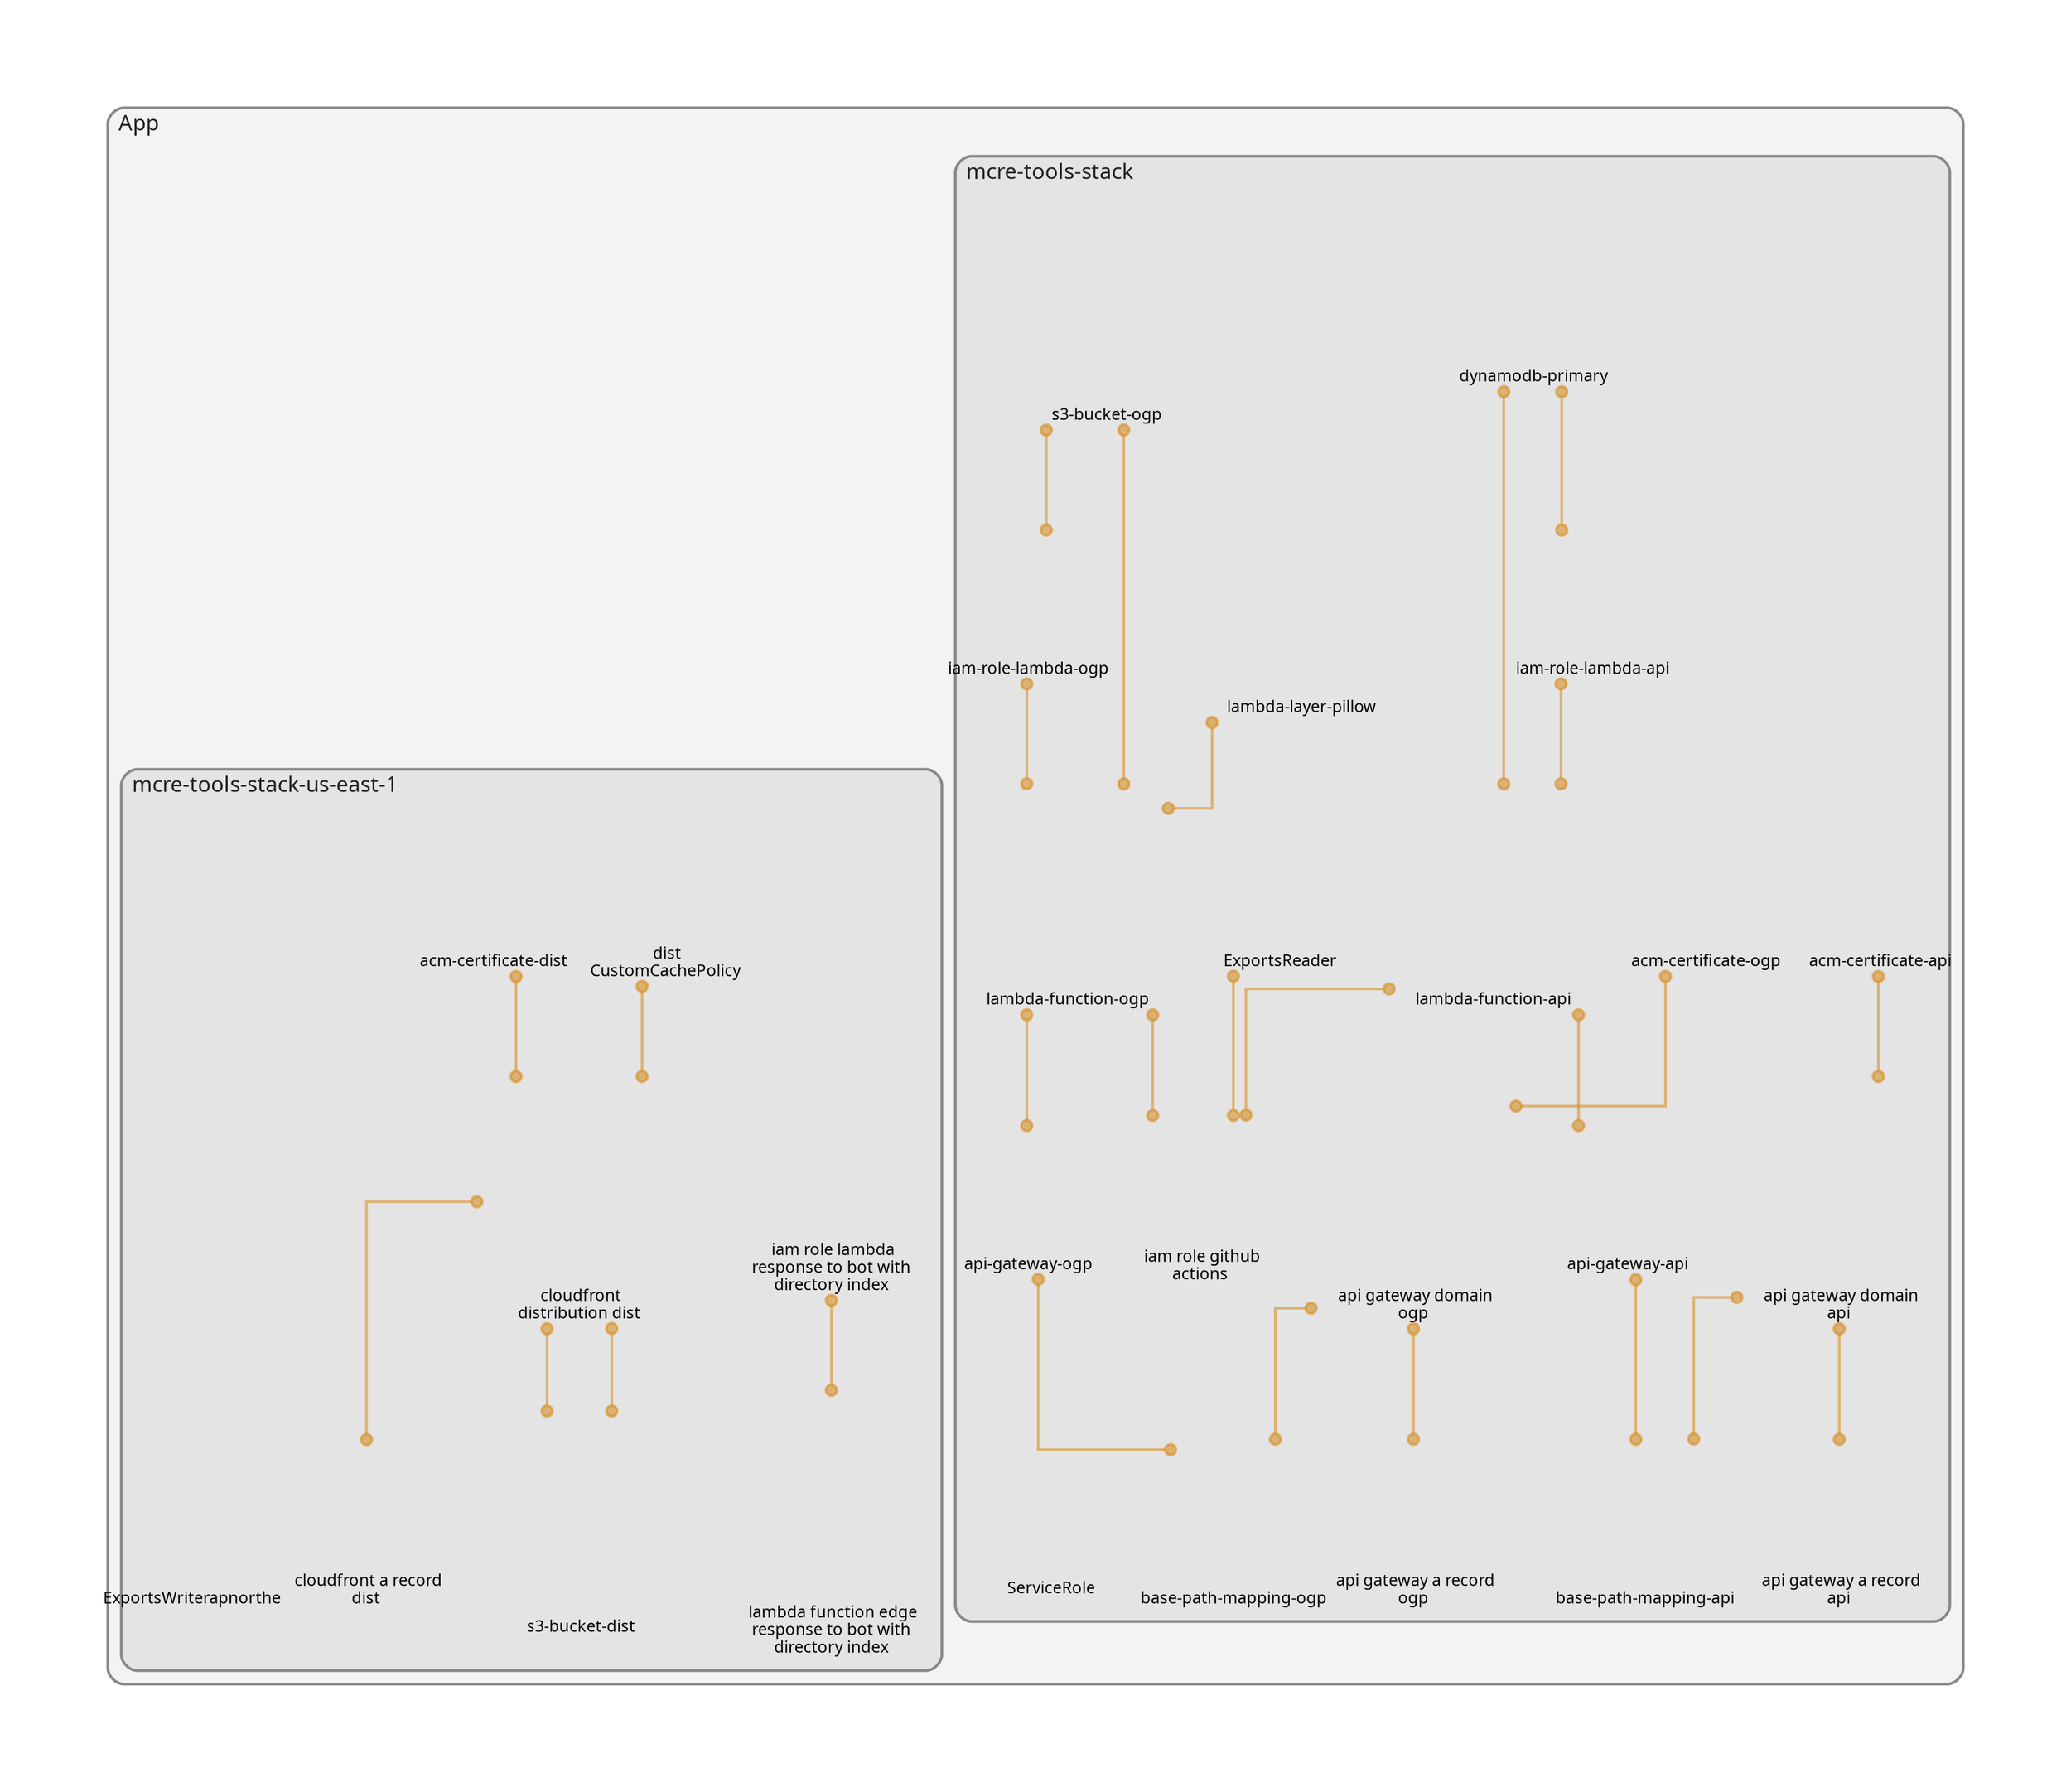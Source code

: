 digraph "Diagram" {
  splines = "ortho";
  pad = "1.0";
  nodesep = "0.60";
  ranksep = "0.75";
  fontname = "Sans-Serif";
  fontsize = "15";
  dpi = "200";
  rankdir = "BT";
  compound = "true";
  fontcolor = "#222222";
  edge [
    color = "#D5871488",
    penwidth = 2,
    arrowhead = "dot",
    arrowtail = "dot",
  ];
  node [
    shape = "box",
    style = "rounded",
    fixedsize = true,
    width = 1.7,
    height = 1.7,
    labelloc = "c",
    imagescale = true,
    fontname = "Sans-Serif",
    fontsize = 8,
    margin = 8,
  ];
  subgraph "App" {
    subgraph "cluster-SubGraph.App" {
      graph [
        label = "App",
        labelloc = "b",
        labeljust = "l",
        margin = "10",
        fontsize = "16",
        penwidth = "2",
        pencolor = "#888888",
        style = "filled,rounded",
        fillcolor = "#f3f3f3",
      ];
      subgraph "cluster-SubGraph.mcre-tools-stack" {
        graph [
          label = "mcre-tools-stack",
          labelloc = "b",
          labeljust = "l",
          margin = "10",
          fontsize = "16",
          penwidth = "2",
          pencolor = "#888888",
          style = "filled,rounded",
          fillcolor = "#e4e4e4",
        ];
        "mcre-tools-stack/dynamodb-primary" [
          label = " dynamodb-primary",
          fontsize = 12,
          image = "/Users/fujitashinya/.nodebrew/node/v20.11.0/lib/node_modules/cdk-dia/icons/aws/Service/Arch_Database/64/Arch_Amazon-DynamoDB_64@5x.png",
          imagescale = "true",
          imagepos = "tc",
          penwidth = "0",
          shape = "node",
          fixedsize = "true",
          labelloc = "b",
          width = 1.2,
          height = 1.466,
        ];
        "mcre-tools-stack/s3-bucket-ogp" [
          label = " s3-bucket-ogp",
          fontsize = 12,
          image = "/Users/fujitashinya/.nodebrew/node/v20.11.0/lib/node_modules/cdk-dia/icons/aws/Service/Arch_Storage/64/Arch_Amazon-S3-Standard_64@5x.png",
          imagescale = "true",
          imagepos = "tc",
          penwidth = "0",
          shape = "node",
          fixedsize = "true",
          labelloc = "b",
          width = 2,
          height = 2.266,
        ];
        "mcre-tools-stack/lambda-layer-pillow" [
          label = " lambda-layer-pillow",
          fontsize = 12,
          image = "/Users/fujitashinya/.nodebrew/node/v20.11.0/lib/node_modules/cdk-dia/icons/aws/Service/Arch_Compute/64/Arch_AWS-Lambda_64@5x.png",
          imagescale = "true",
          imagepos = "tc",
          penwidth = "0",
          shape = "node",
          fixedsize = "true",
          labelloc = "b",
          width = 2,
          height = 2.266,
        ];
        "mcre-tools-stack/iam-role-lambda-api" [
          label = " iam-role-lambda-api",
          fontsize = 12,
          image = "/Users/fujitashinya/.nodebrew/node/v20.11.0/lib/node_modules/cdk-dia/icons/aws/Service/Arch_Security-Identity-Compliance/64/Arch_AWS-Identity-and-Access-Management_64@5x.png",
          imagescale = "true",
          imagepos = "tc",
          penwidth = "0",
          shape = "node",
          fixedsize = "true",
          labelloc = "b",
          width = 1.2,
          height = 1.466,
        ];
        "mcre-tools-stack/lambda-function-api" [
          label = " lambda-function-api",
          fontsize = 12,
          image = "/Users/fujitashinya/.nodebrew/node/v20.11.0/lib/node_modules/cdk-dia/icons/aws/Service/Arch_Compute/64/Arch_AWS-Lambda_64@5x.png",
          imagescale = "true",
          imagepos = "tc",
          penwidth = "0",
          shape = "node",
          fixedsize = "true",
          labelloc = "b",
          width = 2,
          height = 2.266,
        ];
        "mcre-tools-stack/iam-role-lambda-ogp" [
          label = " iam-role-lambda-ogp",
          fontsize = 12,
          image = "/Users/fujitashinya/.nodebrew/node/v20.11.0/lib/node_modules/cdk-dia/icons/aws/Service/Arch_Security-Identity-Compliance/64/Arch_AWS-Identity-and-Access-Management_64@5x.png",
          imagescale = "true",
          imagepos = "tc",
          penwidth = "0",
          shape = "node",
          fixedsize = "true",
          labelloc = "b",
          width = 1.2,
          height = 1.466,
        ];
        "mcre-tools-stack/lambda-function-ogp" [
          label = " lambda-function-ogp",
          fontsize = 12,
          image = "/Users/fujitashinya/.nodebrew/node/v20.11.0/lib/node_modules/cdk-dia/icons/aws/Service/Arch_Compute/64/Arch_AWS-Lambda_64@5x.png",
          imagescale = "true",
          imagepos = "tc",
          penwidth = "0",
          shape = "node",
          fixedsize = "true",
          labelloc = "b",
          width = 2,
          height = 2.266,
        ];
        "mcre-tools-stack/acm-certificate-api" [
          label = " acm-certificate-api",
          fontsize = 12,
          image = "/Users/fujitashinya/.nodebrew/node/v20.11.0/lib/node_modules/cdk-dia/icons/aws/Service/Arch_Security-Identity-Compliance/64/Arch_AWS-Certificate-Manager_64@5x.png",
          imagescale = "true",
          imagepos = "tc",
          penwidth = "0",
          shape = "node",
          fixedsize = "true",
          labelloc = "b",
          width = 1.2,
          height = 1.466,
        ];
        "mcre-tools-stack/api-gateway-api" [
          label = " api-gateway-api",
          fontsize = 12,
          image = "/Users/fujitashinya/.nodebrew/node/v20.11.0/lib/node_modules/cdk-dia/icons/aws/Service/Arch_Networking-Content/64/Arch_Amazon-API-Gateway_64@5x.png",
          imagescale = "true",
          imagepos = "tc",
          penwidth = "0",
          shape = "node",
          fixedsize = "true",
          labelloc = "b",
          width = 1.2,
          height = 1.466,
        ];
        "mcre-tools-stack/api-gateway-domain-api" [
          label = " api gateway domain\napi",
          fontsize = 12,
          image = "/Users/fujitashinya/.nodebrew/node/v20.11.0/lib/node_modules/cdk-dia/icons/aws/Service/Arch_Storage/64/Arch_AWS-Storage-Gateway_64@5x.png",
          imagescale = "true",
          imagepos = "tc",
          penwidth = "0",
          shape = "node",
          fixedsize = "true",
          labelloc = "b",
          width = 2,
          height = 2.4819999999999998,
        ];
        "mcre-tools-stack/base-path-mapping-api" [
          label = "\nbase-path-mapping-api",
          fontsize = 12,
          image = "/Users/fujitashinya/.nodebrew/node/v20.11.0/lib/node_modules/cdk-dia/icons/aws/Service/Arch_Networking-Content/64/Arch_Amazon-API-Gateway_64@5x.png",
          imagescale = "true",
          imagepos = "tc",
          penwidth = "0",
          shape = "node",
          fixedsize = "true",
          labelloc = "b",
          width = 1.2,
          height = 1.682,
        ];
        "mcre-tools-stack/api-gateway-a-record-api" [
          label = " api gateway a record\napi",
          fontsize = 12,
          image = "/Users/fujitashinya/.nodebrew/node/v20.11.0/lib/node_modules/cdk-dia/icons/aws/Resource/Res_Networking-and-Content-Delivery/Res_48_Dark/Res_Amazon-Route-53-Hosted-Zone_48_Dark_gen.png",
          imagescale = "true",
          imagepos = "tc",
          penwidth = "0",
          shape = "node",
          fixedsize = "true",
          labelloc = "b",
          width = 1.2,
          height = 1.682,
        ];
        "mcre-tools-stack/acm-certificate-ogp" [
          label = " acm-certificate-ogp",
          fontsize = 12,
          image = "/Users/fujitashinya/.nodebrew/node/v20.11.0/lib/node_modules/cdk-dia/icons/aws/Service/Arch_Security-Identity-Compliance/64/Arch_AWS-Certificate-Manager_64@5x.png",
          imagescale = "true",
          imagepos = "tc",
          penwidth = "0",
          shape = "node",
          fixedsize = "true",
          labelloc = "b",
          width = 1.2,
          height = 1.466,
        ];
        "mcre-tools-stack/api-gateway-ogp" [
          label = " api-gateway-ogp",
          fontsize = 12,
          image = "/Users/fujitashinya/.nodebrew/node/v20.11.0/lib/node_modules/cdk-dia/icons/aws/Service/Arch_Networking-Content/64/Arch_Amazon-API-Gateway_64@5x.png",
          imagescale = "true",
          imagepos = "tc",
          penwidth = "0",
          shape = "node",
          fixedsize = "true",
          labelloc = "b",
          width = 1.2,
          height = 1.466,
        ];
        "mcre-tools-stack/api-gateway-domain-ogp" [
          label = " api gateway domain\nogp",
          fontsize = 12,
          image = "/Users/fujitashinya/.nodebrew/node/v20.11.0/lib/node_modules/cdk-dia/icons/aws/Service/Arch_Storage/64/Arch_AWS-Storage-Gateway_64@5x.png",
          imagescale = "true",
          imagepos = "tc",
          penwidth = "0",
          shape = "node",
          fixedsize = "true",
          labelloc = "b",
          width = 2,
          height = 2.4819999999999998,
        ];
        "mcre-tools-stack/base-path-mapping-ogp" [
          label = "\nbase-path-mapping-ogp",
          fontsize = 12,
          image = "/Users/fujitashinya/.nodebrew/node/v20.11.0/lib/node_modules/cdk-dia/icons/aws/Service/Arch_Networking-Content/64/Arch_Amazon-API-Gateway_64@5x.png",
          imagescale = "true",
          imagepos = "tc",
          penwidth = "0",
          shape = "node",
          fixedsize = "true",
          labelloc = "b",
          width = 1.2,
          height = 1.682,
        ];
        "mcre-tools-stack/api-gateway-a-record-ogp" [
          label = " api gateway a record\nogp",
          fontsize = 12,
          image = "/Users/fujitashinya/.nodebrew/node/v20.11.0/lib/node_modules/cdk-dia/icons/aws/Resource/Res_Networking-and-Content-Delivery/Res_48_Dark/Res_Amazon-Route-53-Hosted-Zone_48_Dark_gen.png",
          imagescale = "true",
          imagepos = "tc",
          penwidth = "0",
          shape = "node",
          fixedsize = "true",
          labelloc = "b",
          width = 1.2,
          height = 1.682,
        ];
        "mcre-tools-stack/iam-role-github-actions" [
          label = " iam role github\nactions",
          fontsize = 12,
          image = "/Users/fujitashinya/.nodebrew/node/v20.11.0/lib/node_modules/cdk-dia/icons/aws/Service/Arch_Security-Identity-Compliance/64/Arch_AWS-Identity-and-Access-Management_64@5x.png",
          imagescale = "true",
          imagepos = "tc",
          penwidth = "0",
          shape = "node",
          fixedsize = "true",
          labelloc = "b",
          width = 1.2,
          height = 1.682,
        ];
        "mcre-tools-stack/ExportsReader" [
          label = " ExportsReader",
          fontsize = 12,
          image = "/Users/fujitashinya/.nodebrew/node/v20.11.0/lib/node_modules/cdk-dia/icons/aws/Service/Arch_Management-Governance/64/Arch_AWS-CloudFormation_64@5x.png",
          imagescale = "true",
          imagepos = "tc",
          penwidth = "0",
          shape = "node",
          fixedsize = "true",
          labelloc = "b",
          width = 1.2,
          height = 1.466,
        ];
        "mcre-tools-stack/LogRetentionaae0aa3c5b4d4f87b02d85b201efdd8a/ServiceRole" [
          label = " ServiceRole",
          fontsize = 12,
          image = "/Users/fujitashinya/.nodebrew/node/v20.11.0/lib/node_modules/cdk-dia/icons/aws/Service/Arch_Security-Identity-Compliance/64/Arch_AWS-Identity-and-Access-Management_64@5x.png",
          imagescale = "true",
          imagepos = "tc",
          penwidth = "0",
          shape = "node",
          fixedsize = "true",
          labelloc = "b",
          width = 1.2,
          height = 1.466,
        ];
      }
      subgraph "cluster-SubGraph.mcre-tools-stack-us-east-1" {
        graph [
          label = "mcre-tools-stack-us-east-1",
          labelloc = "b",
          labeljust = "l",
          margin = "10",
          fontsize = "16",
          penwidth = "2",
          pencolor = "#888888",
          style = "filled,rounded",
          fillcolor = "#e4e4e4",
        ];
        "mcre-tools-stack-us-east-1/s3-bucket-dist" [
          label = " s3-bucket-dist",
          fontsize = 12,
          image = "/Users/fujitashinya/.nodebrew/node/v20.11.0/lib/node_modules/cdk-dia/icons/aws/Service/Arch_Storage/64/Arch_Amazon-S3-Standard_64@5x.png",
          imagescale = "true",
          imagepos = "tc",
          penwidth = "0",
          shape = "node",
          fixedsize = "true",
          labelloc = "b",
          width = 2,
          height = 2.266,
        ];
        "mcre-tools-stack-us-east-1/acm-certificate-dist" [
          label = " acm-certificate-dist",
          fontsize = 12,
          image = "/Users/fujitashinya/.nodebrew/node/v20.11.0/lib/node_modules/cdk-dia/icons/aws/Service/Arch_Security-Identity-Compliance/64/Arch_AWS-Certificate-Manager_64@5x.png",
          imagescale = "true",
          imagepos = "tc",
          penwidth = "0",
          shape = "node",
          fixedsize = "true",
          labelloc = "b",
          width = 1.2,
          height = 1.466,
        ];
        "mcre-tools-stack-us-east-1/iam-role-lambda-response-to-bot-with-directory-index" [
          label = " iam role lambda\nresponse to bot with\ndirectory index",
          fontsize = 12,
          image = "/Users/fujitashinya/.nodebrew/node/v20.11.0/lib/node_modules/cdk-dia/icons/aws/Service/Arch_Security-Identity-Compliance/64/Arch_AWS-Identity-and-Access-Management_64@5x.png",
          imagescale = "true",
          imagepos = "tc",
          penwidth = "0",
          shape = "node",
          fixedsize = "true",
          labelloc = "b",
          width = 1.2,
          height = 1.898,
        ];
        "mcre-tools-stack-us-east-1/lambda-function-edge-response-to-bot-with-directory-index" [
          label = " lambda function edge\nresponse to bot with\ndirectory index",
          fontsize = 12,
          image = "/Users/fujitashinya/.nodebrew/node/v20.11.0/lib/node_modules/cdk-dia/icons/aws/Service/Arch_Compute/64/Arch_AWS-Lambda_64@5x.png",
          imagescale = "true",
          imagepos = "tc",
          penwidth = "0",
          shape = "node",
          fixedsize = "true",
          labelloc = "b",
          width = 2,
          height = 2.6979999999999995,
        ];
        "mcre-tools-stack-us-east-1/dist-CustomCachePolicy" [
          label = " dist\nCustomCachePolicy",
          fontsize = 12,
          image = "/Users/fujitashinya/.nodebrew/node/v20.11.0/lib/node_modules/cdk-dia/icons/aws/Service/Arch_Networking-Content/64/Arch_Amazon-CloudFront_64@5x.png",
          imagescale = "true",
          imagepos = "tc",
          penwidth = "0",
          shape = "node",
          fixedsize = "true",
          labelloc = "b",
          width = 1.2,
          height = 1.682,
        ];
        "mcre-tools-stack-us-east-1/cloudfront-distribution-dist" [
          label = " cloudfront\ndistribution dist",
          fontsize = 12,
          image = "/Users/fujitashinya/.nodebrew/node/v20.11.0/lib/node_modules/cdk-dia/icons/aws/Service/Arch_Networking-Content/64/Arch_Amazon-CloudFront_64@5x.png",
          imagescale = "true",
          imagepos = "tc",
          penwidth = "0",
          shape = "node",
          fixedsize = "true",
          labelloc = "b",
          width = 2,
          height = 2.4819999999999998,
        ];
        "mcre-tools-stack-us-east-1/cloudfront-a-record-dist" [
          label = " cloudfront a record\ndist",
          fontsize = 12,
          image = "/Users/fujitashinya/.nodebrew/node/v20.11.0/lib/node_modules/cdk-dia/icons/aws/Resource/Res_Networking-and-Content-Delivery/Res_48_Dark/Res_Amazon-Route-53-Hosted-Zone_48_Dark_gen.png",
          imagescale = "true",
          imagepos = "tc",
          penwidth = "0",
          shape = "node",
          fixedsize = "true",
          labelloc = "b",
          width = 1.2,
          height = 1.682,
        ];
        "mcre-tools-stack-us-east-1/ExportsWriterapnortheast12334E1B8" [
          label = "\nExportsWriterapnorthe",
          fontsize = 12,
          image = "/Users/fujitashinya/.nodebrew/node/v20.11.0/lib/node_modules/cdk-dia/icons/aws/Service/Arch_Management-Governance/64/Arch_AWS-CloudFormation_64@5x.png",
          imagescale = "true",
          imagepos = "tc",
          penwidth = "0",
          shape = "node",
          fixedsize = "true",
          labelloc = "b",
          width = 1.2,
          height = 1.682,
        ];
      }
    }
  }
  "mcre-tools-stack/iam-role-lambda-api" -> "mcre-tools-stack/dynamodb-primary" [
    dir = "both",
  ];
  "mcre-tools-stack/lambda-function-api" -> "mcre-tools-stack/dynamodb-primary" [
    dir = "both",
  ];
  "mcre-tools-stack/lambda-function-api" -> "mcre-tools-stack/iam-role-lambda-api" [
    dir = "both",
  ];
  "mcre-tools-stack/iam-role-lambda-ogp" -> "mcre-tools-stack/s3-bucket-ogp" [
    dir = "both",
  ];
  "mcre-tools-stack/lambda-function-ogp" -> "mcre-tools-stack/s3-bucket-ogp" [
    dir = "both",
  ];
  "mcre-tools-stack/lambda-function-ogp" -> "mcre-tools-stack/lambda-layer-pillow" [
    dir = "both",
  ];
  "mcre-tools-stack/lambda-function-ogp" -> "mcre-tools-stack/iam-role-lambda-ogp" [
    dir = "both",
  ];
  "mcre-tools-stack/api-gateway-api" -> "mcre-tools-stack/lambda-function-api" [
    dir = "both",
  ];
  "mcre-tools-stack/api-gateway-domain-api" -> "mcre-tools-stack/acm-certificate-api" [
    dir = "both",
  ];
  "mcre-tools-stack/base-path-mapping-api" -> "mcre-tools-stack/api-gateway-api" [
    dir = "both",
  ];
  "mcre-tools-stack/base-path-mapping-api" -> "mcre-tools-stack/api-gateway-domain-api" [
    dir = "both",
  ];
  "mcre-tools-stack/api-gateway-a-record-api" -> "mcre-tools-stack/api-gateway-domain-api" [
    dir = "both",
  ];
  "mcre-tools-stack/api-gateway-ogp" -> "mcre-tools-stack/lambda-function-ogp" [
    dir = "both",
  ];
  "mcre-tools-stack/api-gateway-domain-ogp" -> "mcre-tools-stack/acm-certificate-ogp" [
    dir = "both",
  ];
  "mcre-tools-stack/base-path-mapping-ogp" -> "mcre-tools-stack/api-gateway-ogp" [
    dir = "both",
  ];
  "mcre-tools-stack/base-path-mapping-ogp" -> "mcre-tools-stack/api-gateway-domain-ogp" [
    dir = "both",
  ];
  "mcre-tools-stack/api-gateway-a-record-ogp" -> "mcre-tools-stack/api-gateway-domain-ogp" [
    dir = "both",
  ];
  "mcre-tools-stack/iam-role-github-actions" -> "mcre-tools-stack/lambda-function-api" [
    dir = "both",
  ];
  "mcre-tools-stack/iam-role-github-actions" -> "mcre-tools-stack/lambda-function-ogp" [
    dir = "both",
  ];
  "mcre-tools-stack/iam-role-github-actions" -> "mcre-tools-stack/ExportsReader" [
    dir = "both",
  ];
  "mcre-tools-stack-us-east-1/s3-bucket-dist" -> "mcre-tools-stack-us-east-1/cloudfront-distribution-dist" [
    dir = "both",
  ];
  "mcre-tools-stack-us-east-1/lambda-function-edge-response-to-bot-with-directory-index" -> "mcre-tools-stack-us-east-1/iam-role-lambda-response-to-bot-with-directory-index" [
    dir = "both",
  ];
  "mcre-tools-stack-us-east-1/cloudfront-distribution-dist" -> "mcre-tools-stack-us-east-1/s3-bucket-dist" [
    dir = "both",
  ];
  "mcre-tools-stack-us-east-1/cloudfront-distribution-dist" -> "mcre-tools-stack-us-east-1/acm-certificate-dist" [
    dir = "both",
  ];
  "mcre-tools-stack-us-east-1/cloudfront-distribution-dist" -> "mcre-tools-stack-us-east-1/dist-CustomCachePolicy" [
    dir = "both",
  ];
  "mcre-tools-stack-us-east-1/cloudfront-a-record-dist" -> "mcre-tools-stack-us-east-1/cloudfront-distribution-dist" [
    dir = "both",
  ];
}